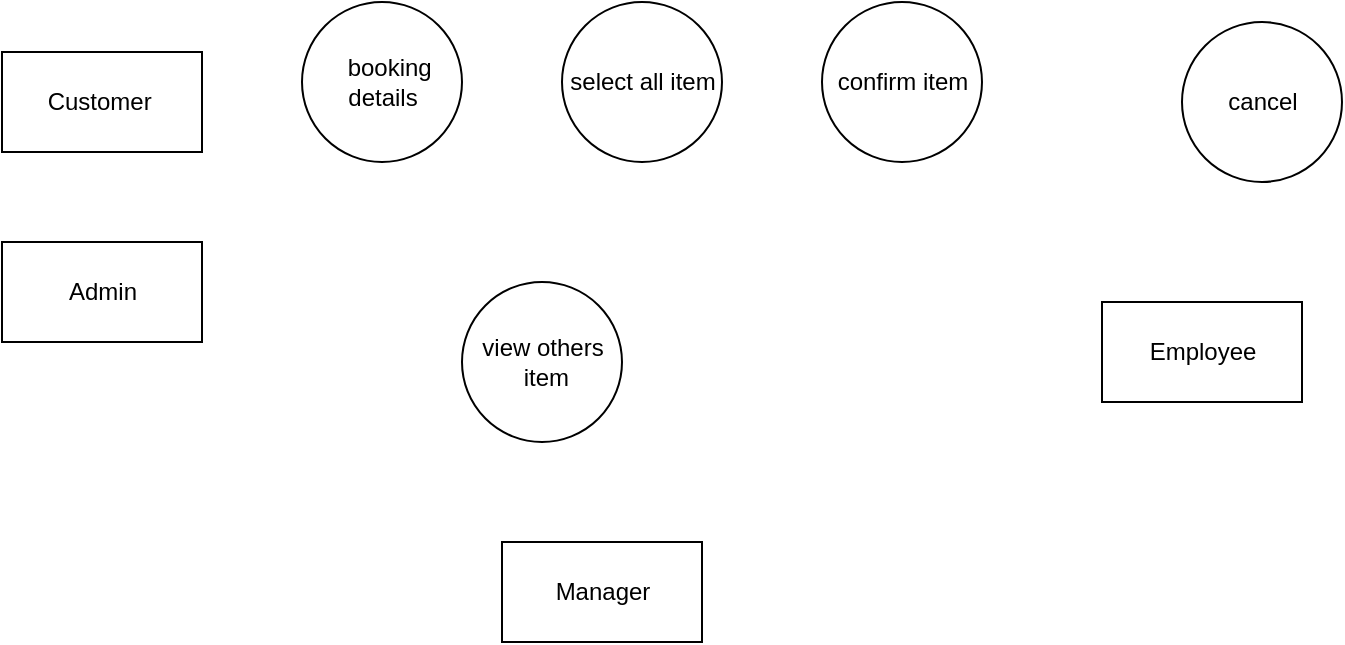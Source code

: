 <mxfile version="14.9.5" type="github">
  <diagram id="wLTe-n7V8-bOQC7yIqFk" name="Page-1">
    <mxGraphModel dx="854" dy="411" grid="1" gridSize="10" guides="1" tooltips="1" connect="1" arrows="1" fold="1" page="1" pageScale="1" pageWidth="850" pageHeight="1100" math="0" shadow="0">
      <root>
        <mxCell id="0" />
        <mxCell id="1" parent="0" />
        <mxCell id="CTJG808HQMyNMA1LAgH--1" value="view others&lt;br&gt;&amp;nbsp;item" style="shape=ellipse;html=1;dashed=0;whitespace=wrap;aspect=fixed;perimeter=ellipsePerimeter;" vertex="1" parent="1">
          <mxGeometry x="290" y="220" width="80" height="80" as="geometry" />
        </mxCell>
        <mxCell id="CTJG808HQMyNMA1LAgH--2" value="cancel" style="shape=ellipse;html=1;dashed=0;whitespace=wrap;aspect=fixed;perimeter=ellipsePerimeter;" vertex="1" parent="1">
          <mxGeometry x="650" y="90" width="80" height="80" as="geometry" />
        </mxCell>
        <mxCell id="CTJG808HQMyNMA1LAgH--3" value="confirm item" style="shape=ellipse;html=1;dashed=0;whitespace=wrap;aspect=fixed;perimeter=ellipsePerimeter;" vertex="1" parent="1">
          <mxGeometry x="470" y="80" width="80" height="80" as="geometry" />
        </mxCell>
        <mxCell id="CTJG808HQMyNMA1LAgH--4" value="select all item" style="shape=ellipse;html=1;dashed=0;whitespace=wrap;aspect=fixed;perimeter=ellipsePerimeter;" vertex="1" parent="1">
          <mxGeometry x="340" y="80" width="80" height="80" as="geometry" />
        </mxCell>
        <mxCell id="CTJG808HQMyNMA1LAgH--5" value="&amp;nbsp; booking&lt;br&gt;details" style="shape=ellipse;html=1;dashed=0;whitespace=wrap;aspect=fixed;perimeter=ellipsePerimeter;" vertex="1" parent="1">
          <mxGeometry x="210" y="80" width="80" height="80" as="geometry" />
        </mxCell>
        <mxCell id="CTJG808HQMyNMA1LAgH--6" value="Manager" style="html=1;dashed=0;whitespace=wrap;" vertex="1" parent="1">
          <mxGeometry x="310" y="350" width="100" height="50" as="geometry" />
        </mxCell>
        <mxCell id="CTJG808HQMyNMA1LAgH--7" value="Employee" style="html=1;dashed=0;whitespace=wrap;" vertex="1" parent="1">
          <mxGeometry x="610" y="230" width="100" height="50" as="geometry" />
        </mxCell>
        <mxCell id="CTJG808HQMyNMA1LAgH--8" value="Admin" style="html=1;dashed=0;whitespace=wrap;" vertex="1" parent="1">
          <mxGeometry x="60" y="200" width="100" height="50" as="geometry" />
        </mxCell>
        <mxCell id="CTJG808HQMyNMA1LAgH--9" value="Customer&amp;nbsp;" style="html=1;dashed=0;whitespace=wrap;" vertex="1" parent="1">
          <mxGeometry x="60" y="105" width="100" height="50" as="geometry" />
        </mxCell>
      </root>
    </mxGraphModel>
  </diagram>
</mxfile>
